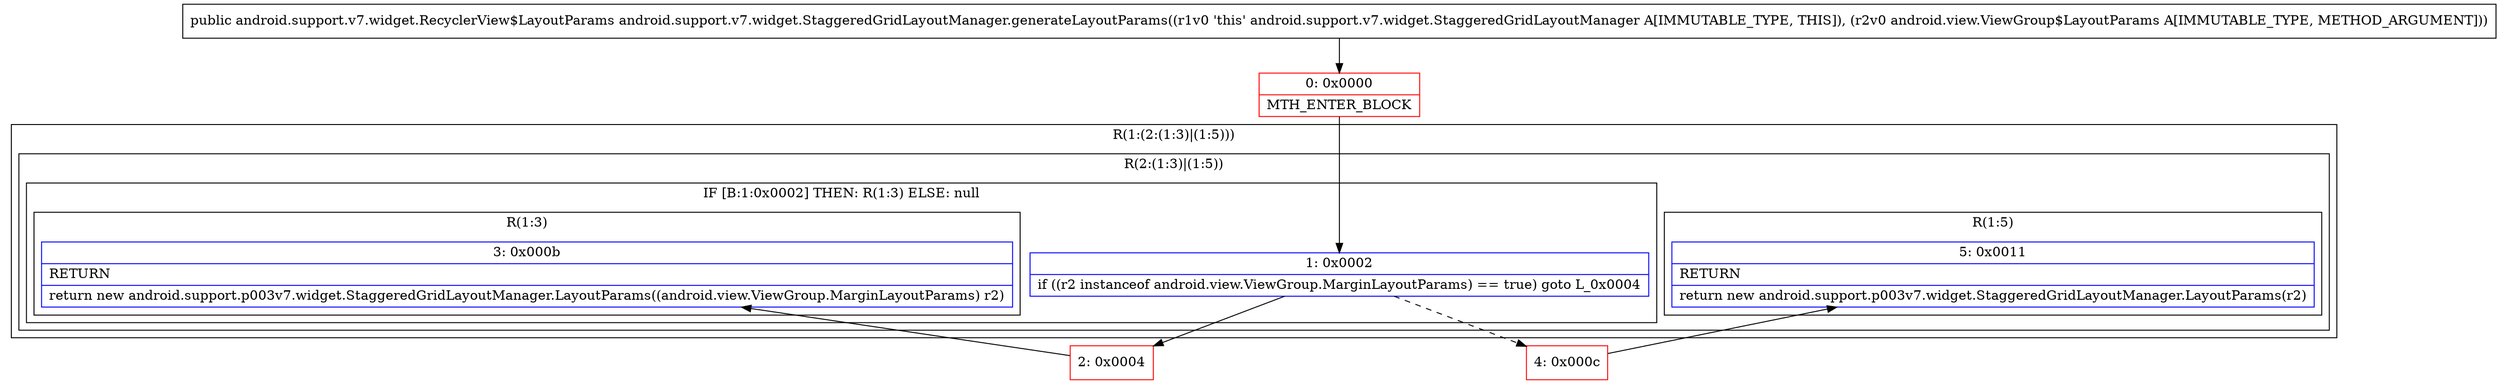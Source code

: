 digraph "CFG forandroid.support.v7.widget.StaggeredGridLayoutManager.generateLayoutParams(Landroid\/view\/ViewGroup$LayoutParams;)Landroid\/support\/v7\/widget\/RecyclerView$LayoutParams;" {
subgraph cluster_Region_582480221 {
label = "R(1:(2:(1:3)|(1:5)))";
node [shape=record,color=blue];
subgraph cluster_Region_1427065075 {
label = "R(2:(1:3)|(1:5))";
node [shape=record,color=blue];
subgraph cluster_IfRegion_1928460481 {
label = "IF [B:1:0x0002] THEN: R(1:3) ELSE: null";
node [shape=record,color=blue];
Node_1 [shape=record,label="{1\:\ 0x0002|if ((r2 instanceof android.view.ViewGroup.MarginLayoutParams) == true) goto L_0x0004\l}"];
subgraph cluster_Region_1143627698 {
label = "R(1:3)";
node [shape=record,color=blue];
Node_3 [shape=record,label="{3\:\ 0x000b|RETURN\l|return new android.support.p003v7.widget.StaggeredGridLayoutManager.LayoutParams((android.view.ViewGroup.MarginLayoutParams) r2)\l}"];
}
}
subgraph cluster_Region_1502241651 {
label = "R(1:5)";
node [shape=record,color=blue];
Node_5 [shape=record,label="{5\:\ 0x0011|RETURN\l|return new android.support.p003v7.widget.StaggeredGridLayoutManager.LayoutParams(r2)\l}"];
}
}
}
Node_0 [shape=record,color=red,label="{0\:\ 0x0000|MTH_ENTER_BLOCK\l}"];
Node_2 [shape=record,color=red,label="{2\:\ 0x0004}"];
Node_4 [shape=record,color=red,label="{4\:\ 0x000c}"];
MethodNode[shape=record,label="{public android.support.v7.widget.RecyclerView$LayoutParams android.support.v7.widget.StaggeredGridLayoutManager.generateLayoutParams((r1v0 'this' android.support.v7.widget.StaggeredGridLayoutManager A[IMMUTABLE_TYPE, THIS]), (r2v0 android.view.ViewGroup$LayoutParams A[IMMUTABLE_TYPE, METHOD_ARGUMENT])) }"];
MethodNode -> Node_0;
Node_1 -> Node_2;
Node_1 -> Node_4[style=dashed];
Node_0 -> Node_1;
Node_2 -> Node_3;
Node_4 -> Node_5;
}

